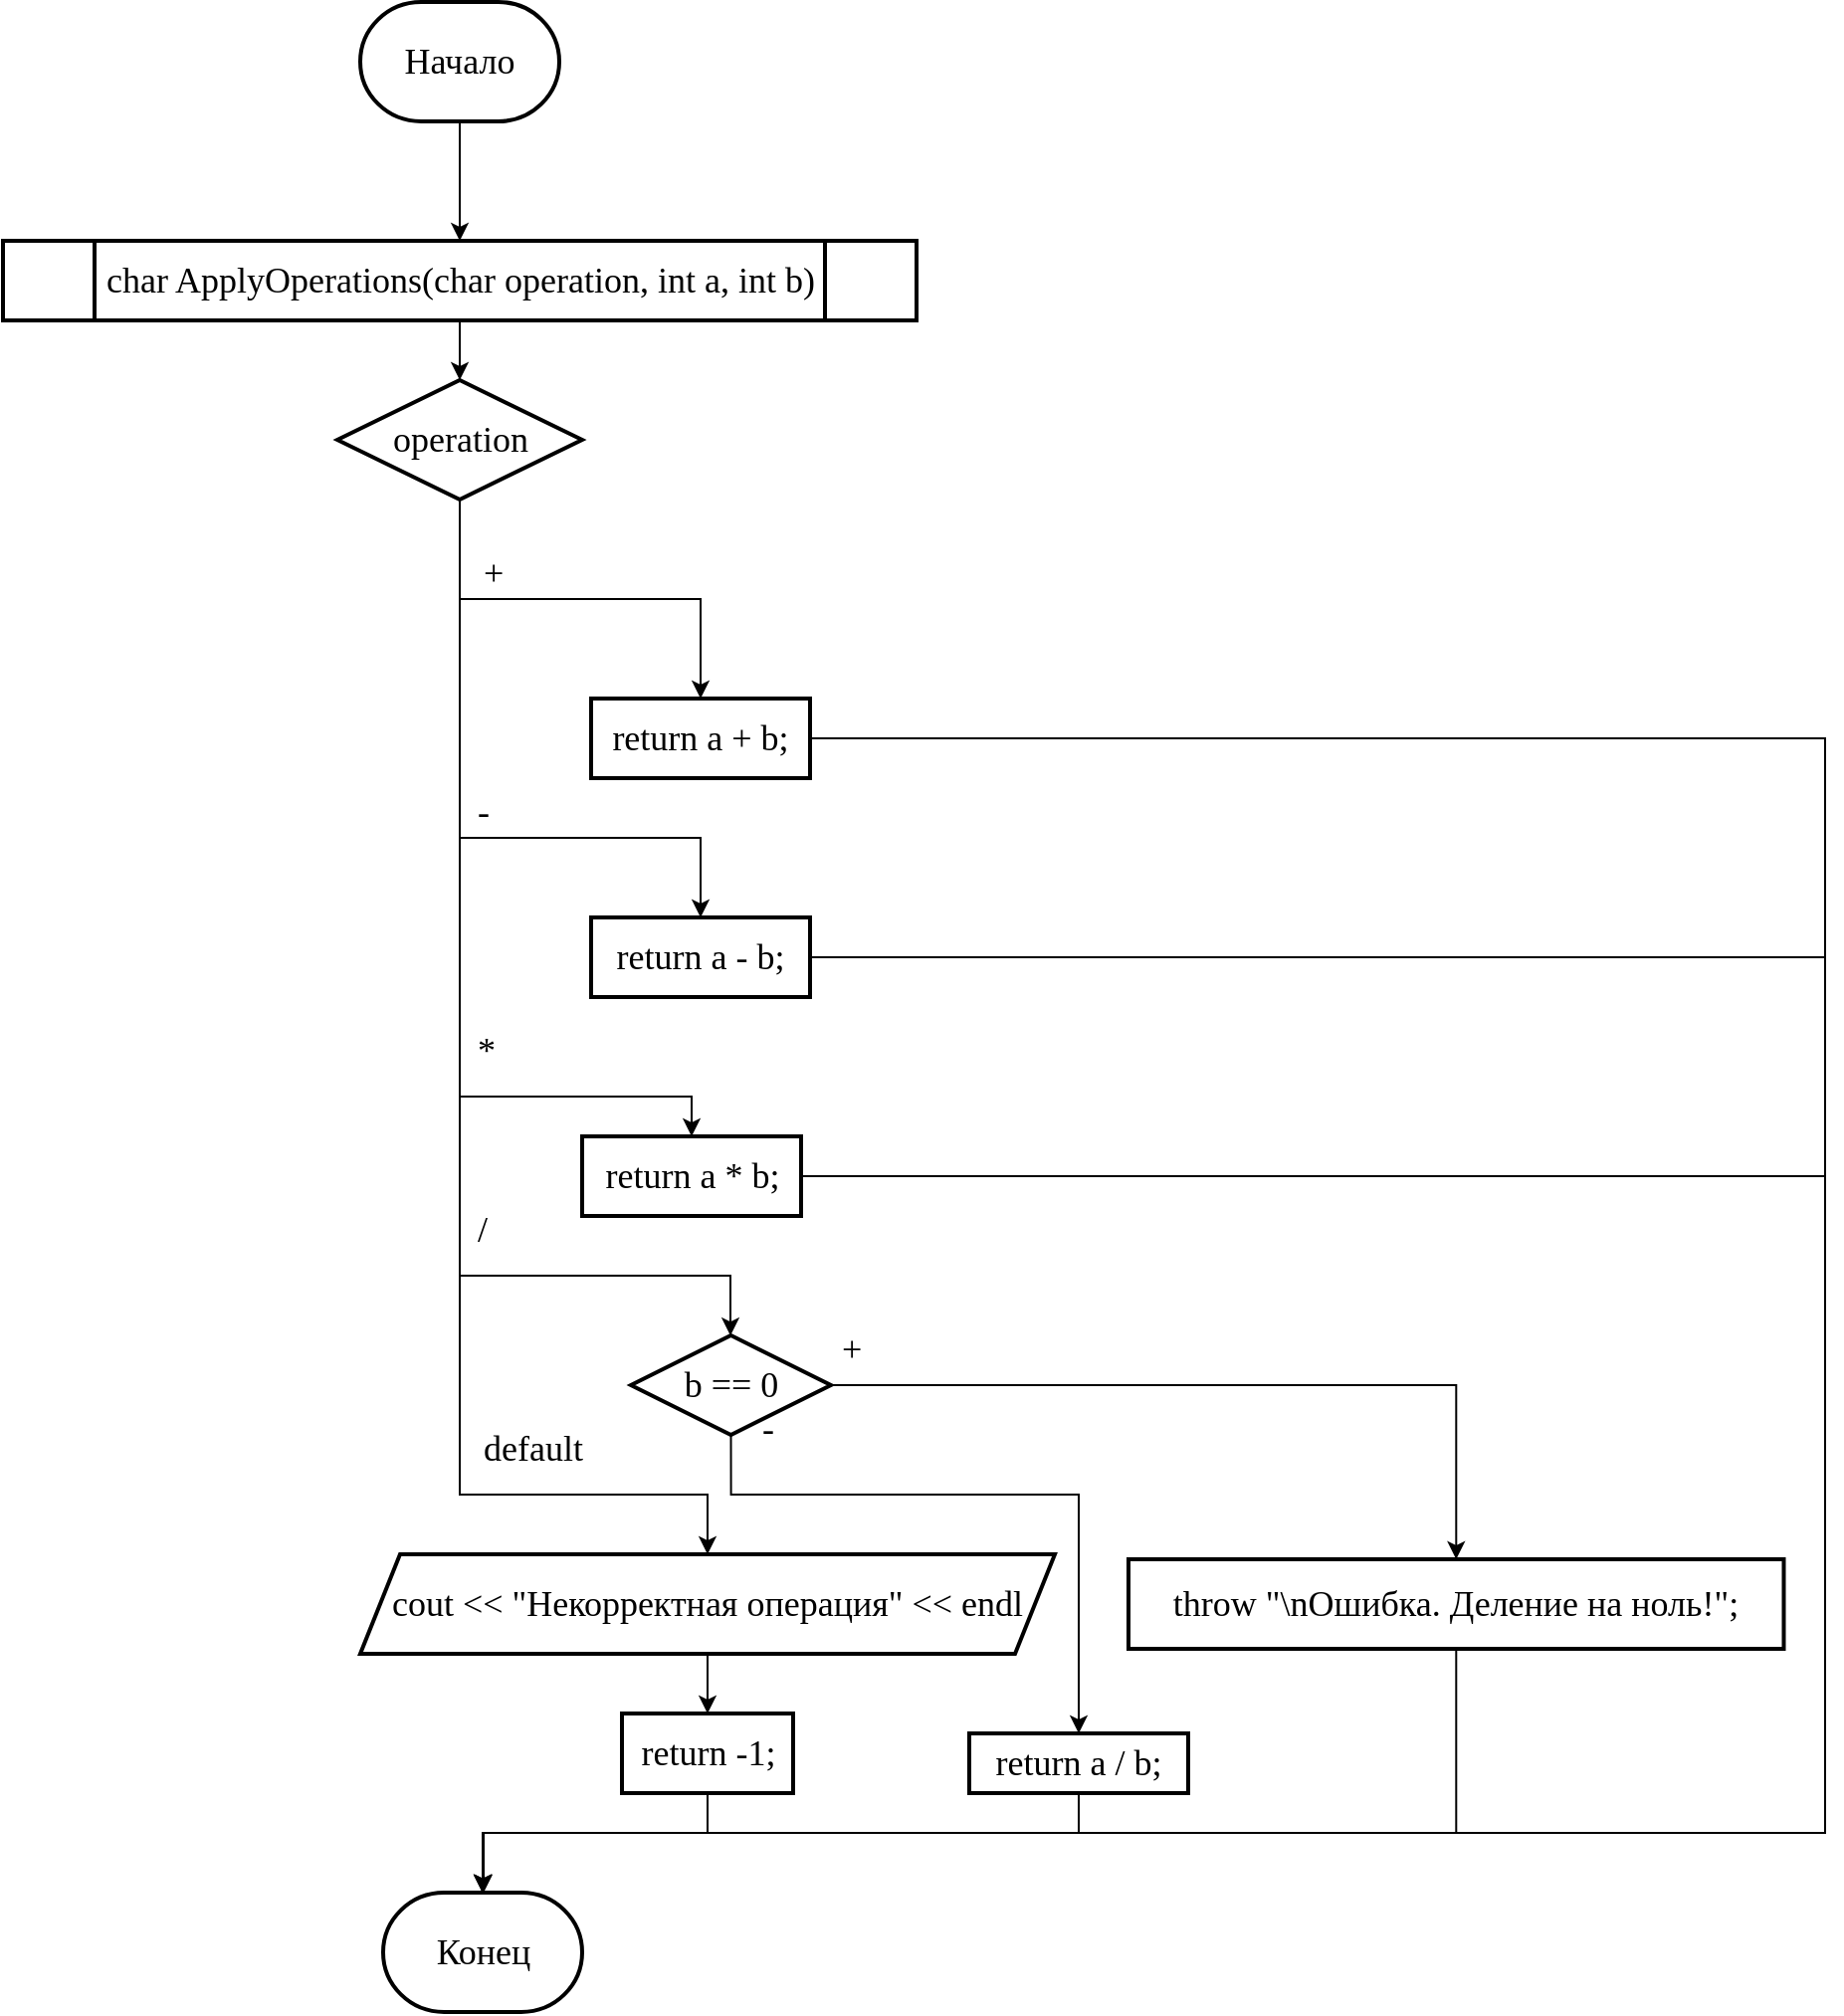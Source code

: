 <mxfile version="24.4.9" type="device">
  <diagram name="Страница — 1" id="8BxNWx9zTay0FJWSaABx">
    <mxGraphModel dx="1050" dy="522" grid="1" gridSize="10" guides="1" tooltips="1" connect="1" arrows="1" fold="1" page="1" pageScale="1" pageWidth="827" pageHeight="1169" math="0" shadow="0">
      <root>
        <mxCell id="0" />
        <mxCell id="1" parent="0" />
        <mxCell id="Pup1CCLIfOrQxBfts4lM-1" value="" style="edgeStyle=orthogonalEdgeStyle;rounded=0;orthogonalLoop=1;jettySize=auto;html=1;" edge="1" parent="1" source="Pup1CCLIfOrQxBfts4lM-2" target="Pup1CCLIfOrQxBfts4lM-5">
          <mxGeometry relative="1" as="geometry" />
        </mxCell>
        <mxCell id="Pup1CCLIfOrQxBfts4lM-2" value="Начало" style="strokeWidth=2;html=1;shape=mxgraph.flowchart.terminator;whiteSpace=wrap;fontFamily=Times New Roman;fontSize=18;" vertex="1" parent="1">
          <mxGeometry x="364" y="10" width="100" height="60" as="geometry" />
        </mxCell>
        <mxCell id="Pup1CCLIfOrQxBfts4lM-3" value="Конец" style="strokeWidth=2;html=1;shape=mxgraph.flowchart.terminator;whiteSpace=wrap;fontFamily=Times New Roman;fontSize=18;" vertex="1" parent="1">
          <mxGeometry x="375.5" y="960" width="100" height="60" as="geometry" />
        </mxCell>
        <mxCell id="Pup1CCLIfOrQxBfts4lM-4" value="" style="edgeStyle=orthogonalEdgeStyle;rounded=0;orthogonalLoop=1;jettySize=auto;html=1;" edge="1" parent="1" source="Pup1CCLIfOrQxBfts4lM-5" target="Pup1CCLIfOrQxBfts4lM-10">
          <mxGeometry relative="1" as="geometry" />
        </mxCell>
        <mxCell id="Pup1CCLIfOrQxBfts4lM-5" value="char ApplyOperations(char operation, int a, int b)" style="shape=process;whiteSpace=wrap;html=1;backgroundOutline=1;fontSize=18;fontFamily=Times New Roman;strokeWidth=2;" vertex="1" parent="1">
          <mxGeometry x="184.5" y="130" width="459" height="40" as="geometry" />
        </mxCell>
        <mxCell id="Pup1CCLIfOrQxBfts4lM-6" value="" style="edgeStyle=orthogonalEdgeStyle;rounded=0;orthogonalLoop=1;jettySize=auto;html=1;exitX=0.5;exitY=1;exitDx=0;exitDy=0;entryX=0.5;entryY=0;entryDx=0;entryDy=0;" edge="1" parent="1" source="Pup1CCLIfOrQxBfts4lM-10" target="Pup1CCLIfOrQxBfts4lM-11">
          <mxGeometry relative="1" as="geometry">
            <Array as="points">
              <mxPoint x="414" y="310" />
              <mxPoint x="535" y="310" />
            </Array>
          </mxGeometry>
        </mxCell>
        <mxCell id="Pup1CCLIfOrQxBfts4lM-7" style="edgeStyle=orthogonalEdgeStyle;rounded=0;orthogonalLoop=1;jettySize=auto;html=1;exitX=0.5;exitY=1;exitDx=0;exitDy=0;entryX=0.5;entryY=0;entryDx=0;entryDy=0;" edge="1" parent="1" source="Pup1CCLIfOrQxBfts4lM-10" target="Pup1CCLIfOrQxBfts4lM-14">
          <mxGeometry relative="1" as="geometry">
            <Array as="points">
              <mxPoint x="414" y="430" />
              <mxPoint x="535" y="430" />
            </Array>
          </mxGeometry>
        </mxCell>
        <mxCell id="Pup1CCLIfOrQxBfts4lM-30" value="" style="edgeStyle=orthogonalEdgeStyle;rounded=0;orthogonalLoop=1;jettySize=auto;html=1;entryX=0.5;entryY=0;entryDx=0;entryDy=0;" edge="1" parent="1" source="Pup1CCLIfOrQxBfts4lM-10" target="Pup1CCLIfOrQxBfts4lM-29">
          <mxGeometry relative="1" as="geometry">
            <Array as="points">
              <mxPoint x="414" y="760" />
              <mxPoint x="539" y="760" />
            </Array>
          </mxGeometry>
        </mxCell>
        <mxCell id="Pup1CCLIfOrQxBfts4lM-32" style="edgeStyle=orthogonalEdgeStyle;rounded=0;orthogonalLoop=1;jettySize=auto;html=1;exitX=0.5;exitY=1;exitDx=0;exitDy=0;entryX=0.5;entryY=0;entryDx=0;entryDy=0;" edge="1" parent="1" source="Pup1CCLIfOrQxBfts4lM-10" target="Pup1CCLIfOrQxBfts4lM-17">
          <mxGeometry relative="1" as="geometry">
            <Array as="points">
              <mxPoint x="414" y="560" />
              <mxPoint x="531" y="560" />
            </Array>
          </mxGeometry>
        </mxCell>
        <mxCell id="Pup1CCLIfOrQxBfts4lM-34" value="" style="edgeStyle=orthogonalEdgeStyle;rounded=0;orthogonalLoop=1;jettySize=auto;html=1;exitX=0.5;exitY=1;exitDx=0;exitDy=0;" edge="1" parent="1" source="Pup1CCLIfOrQxBfts4lM-10" target="Pup1CCLIfOrQxBfts4lM-33">
          <mxGeometry relative="1" as="geometry">
            <Array as="points">
              <mxPoint x="414" y="650" />
              <mxPoint x="550" y="650" />
            </Array>
          </mxGeometry>
        </mxCell>
        <mxCell id="Pup1CCLIfOrQxBfts4lM-10" value="operation" style="rhombus;whiteSpace=wrap;html=1;fontSize=18;fontFamily=Times New Roman;strokeWidth=2;" vertex="1" parent="1">
          <mxGeometry x="352.5" y="200" width="123" height="60" as="geometry" />
        </mxCell>
        <mxCell id="Pup1CCLIfOrQxBfts4lM-11" value="return a + b;" style="whiteSpace=wrap;html=1;fontSize=18;fontFamily=Times New Roman;strokeWidth=2;" vertex="1" parent="1">
          <mxGeometry x="480" y="360" width="110" height="40" as="geometry" />
        </mxCell>
        <mxCell id="Pup1CCLIfOrQxBfts4lM-13" value="+" style="text;whiteSpace=wrap;fontFamily=Times New Roman;fontSize=18;" vertex="1" parent="1">
          <mxGeometry x="424" y="280" width="40" height="30" as="geometry" />
        </mxCell>
        <mxCell id="Pup1CCLIfOrQxBfts4lM-46" style="edgeStyle=orthogonalEdgeStyle;rounded=0;orthogonalLoop=1;jettySize=auto;html=1;exitX=1;exitY=0.5;exitDx=0;exitDy=0;" edge="1" parent="1" source="Pup1CCLIfOrQxBfts4lM-14" target="Pup1CCLIfOrQxBfts4lM-3">
          <mxGeometry relative="1" as="geometry">
            <Array as="points">
              <mxPoint x="1100" y="490" />
              <mxPoint x="1100" y="930" />
              <mxPoint x="426" y="930" />
            </Array>
          </mxGeometry>
        </mxCell>
        <mxCell id="Pup1CCLIfOrQxBfts4lM-14" value="return a - b;" style="whiteSpace=wrap;html=1;fontSize=18;fontFamily=Times New Roman;strokeWidth=2;" vertex="1" parent="1">
          <mxGeometry x="480" y="470" width="110" height="40" as="geometry" />
        </mxCell>
        <mxCell id="Pup1CCLIfOrQxBfts4lM-16" value="-" style="text;whiteSpace=wrap;fontFamily=Times New Roman;fontSize=18;" vertex="1" parent="1">
          <mxGeometry x="421" y="400" width="40" height="30" as="geometry" />
        </mxCell>
        <mxCell id="Pup1CCLIfOrQxBfts4lM-17" value="return a * b;" style="whiteSpace=wrap;html=1;fontSize=18;fontFamily=Times New Roman;strokeWidth=2;" vertex="1" parent="1">
          <mxGeometry x="475.5" y="580" width="110" height="40" as="geometry" />
        </mxCell>
        <mxCell id="Pup1CCLIfOrQxBfts4lM-19" value="*" style="text;whiteSpace=wrap;fontFamily=Times New Roman;fontSize=18;" vertex="1" parent="1">
          <mxGeometry x="421" y="520" width="40" height="30" as="geometry" />
        </mxCell>
        <mxCell id="Pup1CCLIfOrQxBfts4lM-20" value="/" style="text;whiteSpace=wrap;fontFamily=Times New Roman;fontSize=18;" vertex="1" parent="1">
          <mxGeometry x="421" y="610" width="40" height="30" as="geometry" />
        </mxCell>
        <mxCell id="Pup1CCLIfOrQxBfts4lM-25" value="return -1;" style="whiteSpace=wrap;html=1;fontSize=18;fontFamily=Times New Roman;strokeWidth=2;" vertex="1" parent="1">
          <mxGeometry x="495.5" y="870" width="86" height="40" as="geometry" />
        </mxCell>
        <mxCell id="Pup1CCLIfOrQxBfts4lM-27" value="default" style="text;whiteSpace=wrap;fontFamily=Times New Roman;fontSize=18;" vertex="1" parent="1">
          <mxGeometry x="424" y="720" width="40" height="30" as="geometry" />
        </mxCell>
        <mxCell id="Pup1CCLIfOrQxBfts4lM-31" value="" style="edgeStyle=orthogonalEdgeStyle;rounded=0;orthogonalLoop=1;jettySize=auto;html=1;" edge="1" parent="1" source="Pup1CCLIfOrQxBfts4lM-29" target="Pup1CCLIfOrQxBfts4lM-25">
          <mxGeometry relative="1" as="geometry" />
        </mxCell>
        <mxCell id="Pup1CCLIfOrQxBfts4lM-29" value="cout &amp;lt;&amp;lt; &quot;Некорректная операция&quot; &amp;lt;&amp;lt; endl" style="shape=parallelogram;perimeter=parallelogramPerimeter;whiteSpace=wrap;html=1;fixedSize=1;fontSize=18;fontFamily=Times New Roman;strokeWidth=2;" vertex="1" parent="1">
          <mxGeometry x="364" y="790" width="349" height="50" as="geometry" />
        </mxCell>
        <mxCell id="Pup1CCLIfOrQxBfts4lM-36" value="" style="edgeStyle=orthogonalEdgeStyle;rounded=0;orthogonalLoop=1;jettySize=auto;html=1;" edge="1" parent="1" source="Pup1CCLIfOrQxBfts4lM-33" target="Pup1CCLIfOrQxBfts4lM-35">
          <mxGeometry relative="1" as="geometry" />
        </mxCell>
        <mxCell id="Pup1CCLIfOrQxBfts4lM-41" style="edgeStyle=orthogonalEdgeStyle;rounded=0;orthogonalLoop=1;jettySize=auto;html=1;exitX=0.5;exitY=1;exitDx=0;exitDy=0;entryX=0.5;entryY=0;entryDx=0;entryDy=0;" edge="1" parent="1" source="Pup1CCLIfOrQxBfts4lM-33" target="Pup1CCLIfOrQxBfts4lM-40">
          <mxGeometry relative="1" as="geometry">
            <Array as="points">
              <mxPoint x="550" y="760" />
              <mxPoint x="725" y="760" />
            </Array>
          </mxGeometry>
        </mxCell>
        <mxCell id="Pup1CCLIfOrQxBfts4lM-33" value="b == 0" style="rhombus;whiteSpace=wrap;html=1;fontSize=18;fontFamily=Times New Roman;strokeWidth=2;" vertex="1" parent="1">
          <mxGeometry x="500" y="680" width="100.5" height="50" as="geometry" />
        </mxCell>
        <mxCell id="Pup1CCLIfOrQxBfts4lM-35" value="throw &quot;\nОшибка. Деление на ноль!&quot;;" style="whiteSpace=wrap;html=1;fontSize=18;fontFamily=Times New Roman;strokeWidth=2;" vertex="1" parent="1">
          <mxGeometry x="750" y="792.5" width="329.25" height="45" as="geometry" />
        </mxCell>
        <mxCell id="Pup1CCLIfOrQxBfts4lM-37" value="+" style="text;whiteSpace=wrap;fontFamily=Times New Roman;fontSize=18;" vertex="1" parent="1">
          <mxGeometry x="603.5" y="670" width="40" height="30" as="geometry" />
        </mxCell>
        <mxCell id="Pup1CCLIfOrQxBfts4lM-38" value="-" style="text;whiteSpace=wrap;fontFamily=Times New Roman;fontSize=18;" vertex="1" parent="1">
          <mxGeometry x="563.5" y="710" width="40" height="30" as="geometry" />
        </mxCell>
        <mxCell id="Pup1CCLIfOrQxBfts4lM-40" value="return a / b;" style="whiteSpace=wrap;html=1;fontSize=18;fontFamily=Times New Roman;strokeWidth=2;" vertex="1" parent="1">
          <mxGeometry x="670" y="880" width="110" height="30" as="geometry" />
        </mxCell>
        <mxCell id="Pup1CCLIfOrQxBfts4lM-42" style="edgeStyle=orthogonalEdgeStyle;rounded=0;orthogonalLoop=1;jettySize=auto;html=1;entryX=0.5;entryY=0;entryDx=0;entryDy=0;entryPerimeter=0;" edge="1" parent="1" source="Pup1CCLIfOrQxBfts4lM-25" target="Pup1CCLIfOrQxBfts4lM-3">
          <mxGeometry relative="1" as="geometry">
            <Array as="points">
              <mxPoint x="539" y="930" />
              <mxPoint x="426" y="930" />
            </Array>
          </mxGeometry>
        </mxCell>
        <mxCell id="Pup1CCLIfOrQxBfts4lM-43" style="edgeStyle=orthogonalEdgeStyle;rounded=0;orthogonalLoop=1;jettySize=auto;html=1;entryX=0.5;entryY=0;entryDx=0;entryDy=0;entryPerimeter=0;" edge="1" parent="1" source="Pup1CCLIfOrQxBfts4lM-40" target="Pup1CCLIfOrQxBfts4lM-3">
          <mxGeometry relative="1" as="geometry">
            <Array as="points">
              <mxPoint x="725" y="930" />
              <mxPoint x="426" y="930" />
            </Array>
          </mxGeometry>
        </mxCell>
        <mxCell id="Pup1CCLIfOrQxBfts4lM-44" style="edgeStyle=orthogonalEdgeStyle;rounded=0;orthogonalLoop=1;jettySize=auto;html=1;entryX=0.5;entryY=0;entryDx=0;entryDy=0;entryPerimeter=0;" edge="1" parent="1" source="Pup1CCLIfOrQxBfts4lM-35" target="Pup1CCLIfOrQxBfts4lM-3">
          <mxGeometry relative="1" as="geometry">
            <Array as="points">
              <mxPoint x="915" y="930" />
              <mxPoint x="426" y="930" />
            </Array>
          </mxGeometry>
        </mxCell>
        <mxCell id="Pup1CCLIfOrQxBfts4lM-45" style="edgeStyle=orthogonalEdgeStyle;rounded=0;orthogonalLoop=1;jettySize=auto;html=1;entryX=0.5;entryY=0;entryDx=0;entryDy=0;entryPerimeter=0;exitX=1;exitY=0.5;exitDx=0;exitDy=0;" edge="1" parent="1" source="Pup1CCLIfOrQxBfts4lM-17" target="Pup1CCLIfOrQxBfts4lM-3">
          <mxGeometry relative="1" as="geometry">
            <Array as="points">
              <mxPoint x="1100" y="600" />
              <mxPoint x="1100" y="930" />
              <mxPoint x="426" y="930" />
            </Array>
          </mxGeometry>
        </mxCell>
        <mxCell id="Pup1CCLIfOrQxBfts4lM-47" style="edgeStyle=orthogonalEdgeStyle;rounded=0;orthogonalLoop=1;jettySize=auto;html=1;entryX=0.5;entryY=0;entryDx=0;entryDy=0;entryPerimeter=0;exitX=1;exitY=0.5;exitDx=0;exitDy=0;" edge="1" parent="1" source="Pup1CCLIfOrQxBfts4lM-11" target="Pup1CCLIfOrQxBfts4lM-3">
          <mxGeometry relative="1" as="geometry">
            <Array as="points">
              <mxPoint x="1100" y="380" />
              <mxPoint x="1100" y="930" />
              <mxPoint x="426" y="930" />
            </Array>
          </mxGeometry>
        </mxCell>
      </root>
    </mxGraphModel>
  </diagram>
</mxfile>
